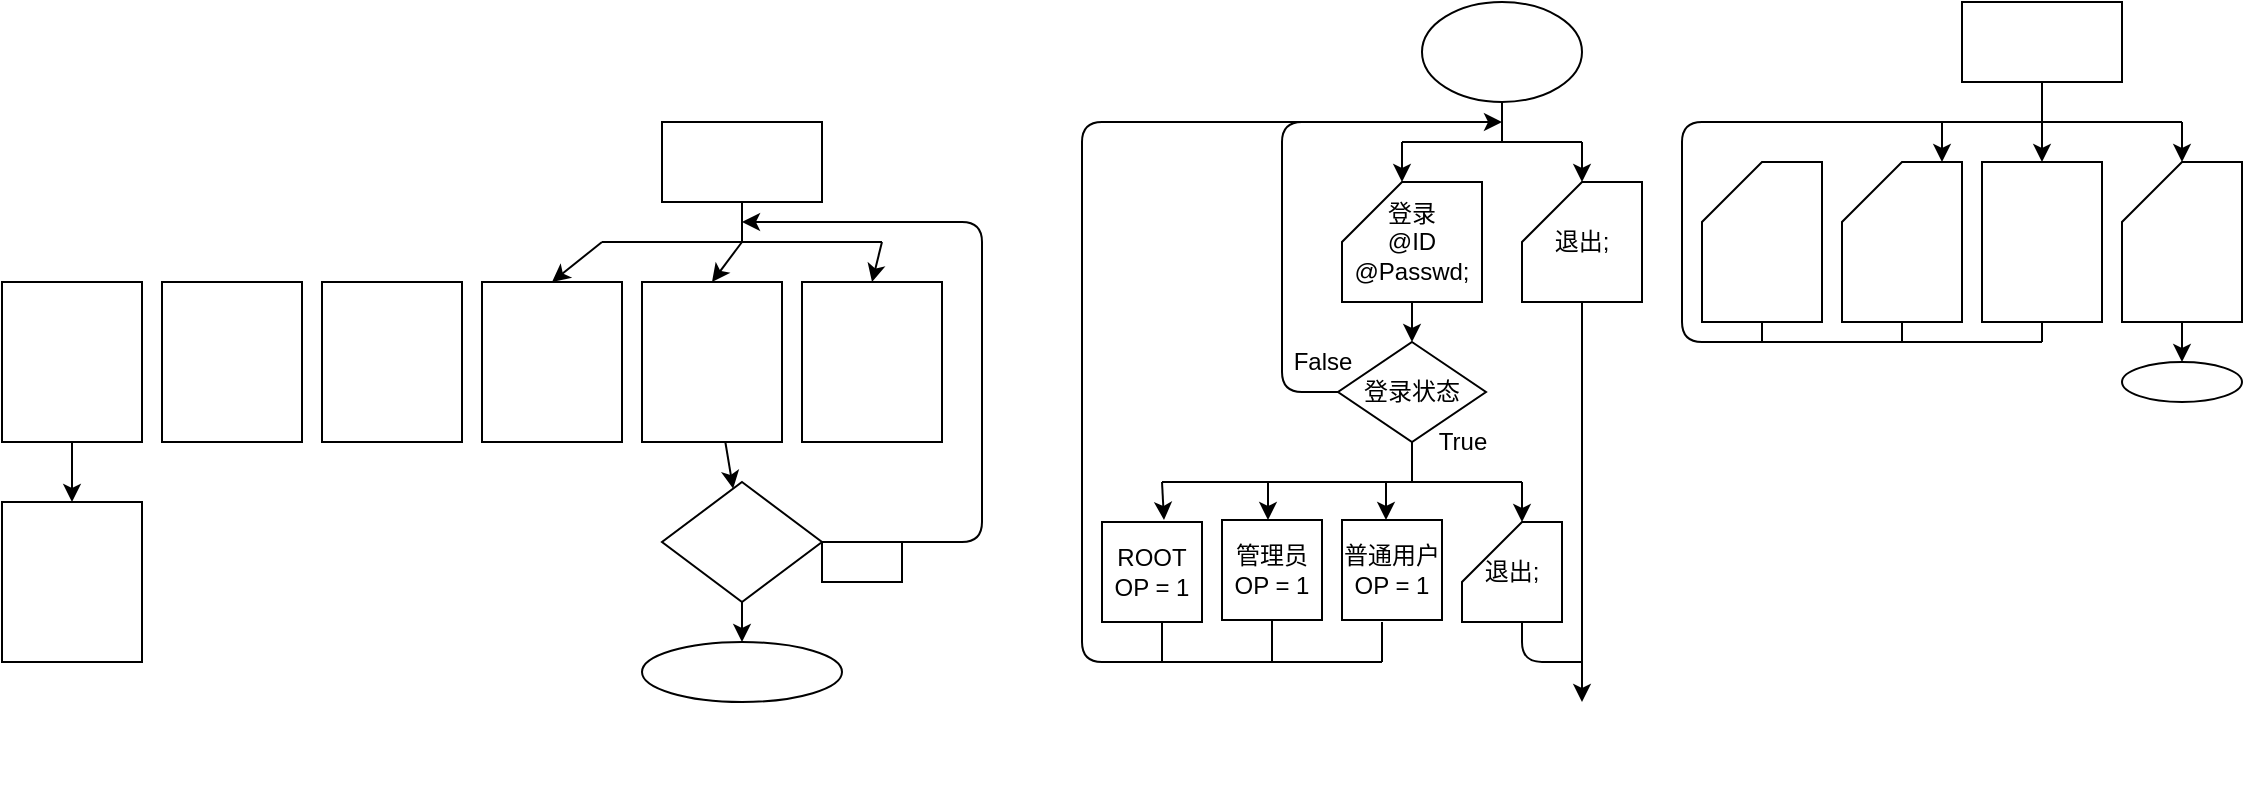 <mxfile>
    <diagram id="j706QnFWbmHLbnGnobgl" name="第 1 页">
        <mxGraphModel dx="617" dy="468" grid="1" gridSize="10" guides="0" tooltips="1" connect="1" arrows="1" fold="1" page="1" pageScale="1" pageWidth="4681" pageHeight="3300" background="none" math="0" shadow="0">
            <root>
                <mxCell id="0"/>
                <object label="Main" id="1">
                    <mxCell style="locked=1;" parent="0"/>
                </object>
                <mxCell id="315" value="开始" style="ellipse;whiteSpace=wrap;html=1;sketch=0;fillColor=none;gradientDirection=west;fontColor=#ffffff;strokeColor=default;fillStyle=auto;gradientColor=none;" parent="1" vertex="1">
                    <mxGeometry x="1920" y="950" width="80" height="50" as="geometry"/>
                </mxCell>
                <mxCell id="353" style="edgeStyle=none;html=1;exitX=0.5;exitY=1;exitDx=0;exitDy=0;exitPerimeter=0;" parent="1" source="333" target="343" edge="1">
                    <mxGeometry relative="1" as="geometry"/>
                </mxCell>
                <mxCell id="333" value="登录&lt;br&gt;@ID&lt;br&gt;@Passwd;" style="shape=card;whiteSpace=wrap;html=1;sketch=0;fillStyle=auto;fillColor=default;gradientColor=none;gradientDirection=west;" parent="1" vertex="1">
                    <mxGeometry x="1880" y="1040" width="70" height="60" as="geometry"/>
                </mxCell>
                <mxCell id="341" value="结束" style="ellipse;whiteSpace=wrap;html=1;sketch=0;fillColor=none;gradientDirection=west;fontColor=#ffffff;strokeColor=#FFFFFF;fillStyle=auto;gradientColor=none;" parent="1" vertex="1">
                    <mxGeometry x="1960" y="1300" width="80" height="50" as="geometry"/>
                </mxCell>
                <mxCell id="349" style="edgeStyle=none;html=1;exitX=0.5;exitY=1;exitDx=0;exitDy=0;exitPerimeter=0;entryX=0.5;entryY=0;entryDx=0;entryDy=0;" parent="1" source="342" target="341" edge="1">
                    <mxGeometry relative="1" as="geometry"/>
                </mxCell>
                <mxCell id="342" value="退出;" style="shape=card;whiteSpace=wrap;html=1;sketch=0;fillStyle=auto;fillColor=default;gradientColor=none;gradientDirection=west;" parent="1" vertex="1">
                    <mxGeometry x="1970" y="1040" width="60" height="60" as="geometry"/>
                </mxCell>
                <mxCell id="351" style="edgeStyle=none;html=1;exitX=0;exitY=0.5;exitDx=0;exitDy=0;" parent="1" source="343" edge="1">
                    <mxGeometry relative="1" as="geometry">
                        <mxPoint x="1960" y="1010" as="targetPoint"/>
                        <Array as="points">
                            <mxPoint x="1850" y="1145"/>
                            <mxPoint x="1850" y="1010"/>
                        </Array>
                        <mxPoint x="1870" y="1160" as="sourcePoint"/>
                    </mxGeometry>
                </mxCell>
                <mxCell id="343" value="登录状态" style="rhombus;whiteSpace=wrap;html=1;sketch=0;fillStyle=auto;fillColor=default;gradientColor=none;gradientDirection=west;" parent="1" vertex="1">
                    <mxGeometry x="1878" y="1120" width="74" height="50" as="geometry"/>
                </mxCell>
                <mxCell id="344" value="" style="endArrow=none;html=1;" parent="1" edge="1">
                    <mxGeometry width="50" height="50" relative="1" as="geometry">
                        <mxPoint x="1910" y="1020" as="sourcePoint"/>
                        <mxPoint x="2000" y="1020" as="targetPoint"/>
                    </mxGeometry>
                </mxCell>
                <mxCell id="346" value="" style="endArrow=none;html=1;entryX=0.5;entryY=1;entryDx=0;entryDy=0;" parent="1" target="315" edge="1">
                    <mxGeometry width="50" height="50" relative="1" as="geometry">
                        <mxPoint x="1960" y="1020" as="sourcePoint"/>
                        <mxPoint x="2050" y="1030" as="targetPoint"/>
                    </mxGeometry>
                </mxCell>
                <mxCell id="347" value="" style="endArrow=classic;html=1;" parent="1" edge="1">
                    <mxGeometry width="50" height="50" relative="1" as="geometry">
                        <mxPoint x="1910" y="1020" as="sourcePoint"/>
                        <mxPoint x="1910" y="1040" as="targetPoint"/>
                    </mxGeometry>
                </mxCell>
                <mxCell id="348" value="" style="endArrow=classic;html=1;entryX=0.5;entryY=0;entryDx=0;entryDy=0;entryPerimeter=0;" parent="1" target="342" edge="1">
                    <mxGeometry width="50" height="50" relative="1" as="geometry">
                        <mxPoint x="2000" y="1020" as="sourcePoint"/>
                        <mxPoint x="1850" y="1050" as="targetPoint"/>
                    </mxGeometry>
                </mxCell>
                <mxCell id="352" value="False" style="text;html=1;align=center;verticalAlign=middle;resizable=0;points=[];autosize=1;strokeColor=none;fillColor=none;" parent="1" vertex="1">
                    <mxGeometry x="1850" y="1120" width="40" height="20" as="geometry"/>
                </mxCell>
                <mxCell id="356" value="管理员&lt;br&gt;OP = 1" style="rounded=0;whiteSpace=wrap;html=1;" parent="1" vertex="1">
                    <mxGeometry x="1820" y="1209" width="50" height="50" as="geometry"/>
                </mxCell>
                <mxCell id="357" value="普通用户&lt;br&gt;OP = 1" style="rounded=0;whiteSpace=wrap;html=1;" parent="1" vertex="1">
                    <mxGeometry x="1880" y="1209" width="50" height="50" as="geometry"/>
                </mxCell>
                <mxCell id="362" value="" style="endArrow=none;html=1;" parent="1" edge="1">
                    <mxGeometry width="50" height="50" relative="1" as="geometry">
                        <mxPoint x="1790" y="1190" as="sourcePoint"/>
                        <mxPoint x="1970" y="1190" as="targetPoint"/>
                    </mxGeometry>
                </mxCell>
                <mxCell id="365" value="" style="endArrow=classic;html=1;entryX=0;entryY=0;entryDx=30;entryDy=0;entryPerimeter=0;" parent="1" edge="1">
                    <mxGeometry width="50" height="50" relative="1" as="geometry">
                        <mxPoint x="1790" y="1190" as="sourcePoint"/>
                        <mxPoint x="1791" y="1209" as="targetPoint"/>
                    </mxGeometry>
                </mxCell>
                <mxCell id="367" value="" style="endArrow=classic;html=1;entryX=0.5;entryY=0;entryDx=0;entryDy=0;" parent="1" edge="1">
                    <mxGeometry width="50" height="50" relative="1" as="geometry">
                        <mxPoint x="1843" y="1190" as="sourcePoint"/>
                        <mxPoint x="1843.0" y="1209" as="targetPoint"/>
                    </mxGeometry>
                </mxCell>
                <mxCell id="368" value="" style="endArrow=classic;html=1;entryX=0.5;entryY=0;entryDx=0;entryDy=0;" parent="1" edge="1">
                    <mxGeometry width="50" height="50" relative="1" as="geometry">
                        <mxPoint x="1902" y="1190" as="sourcePoint"/>
                        <mxPoint x="1902.0" y="1209" as="targetPoint"/>
                    </mxGeometry>
                </mxCell>
                <mxCell id="369" value="" style="endArrow=classic;html=1;entryX=0.6;entryY=0.02;entryDx=0;entryDy=0;entryPerimeter=0;" parent="1" edge="1">
                    <mxGeometry width="50" height="50" relative="1" as="geometry">
                        <mxPoint x="1970" y="1190" as="sourcePoint"/>
                        <mxPoint x="1970.0" y="1210" as="targetPoint"/>
                    </mxGeometry>
                </mxCell>
                <mxCell id="372" value="True" style="text;html=1;align=center;verticalAlign=middle;resizable=0;points=[];autosize=1;strokeColor=none;fillColor=none;" parent="1" vertex="1">
                    <mxGeometry x="1920" y="1160" width="40" height="20" as="geometry"/>
                </mxCell>
                <mxCell id="373" value="" style="endArrow=none;html=1;" parent="1" edge="1">
                    <mxGeometry width="50" height="50" relative="1" as="geometry">
                        <mxPoint x="1900" y="1280" as="sourcePoint"/>
                        <mxPoint x="1860" y="1010" as="targetPoint"/>
                        <Array as="points">
                            <mxPoint x="1750" y="1280"/>
                            <mxPoint x="1750" y="1010"/>
                        </Array>
                    </mxGeometry>
                </mxCell>
                <mxCell id="375" value="" style="endArrow=none;html=1;" parent="1" edge="1">
                    <mxGeometry width="50" height="50" relative="1" as="geometry">
                        <mxPoint x="2000" y="1280" as="sourcePoint"/>
                        <mxPoint x="1970" y="1260" as="targetPoint"/>
                        <Array as="points">
                            <mxPoint x="1970" y="1280"/>
                        </Array>
                    </mxGeometry>
                </mxCell>
                <mxCell id="376" value="" style="endArrow=none;html=1;entryX=0.5;entryY=1;entryDx=0;entryDy=0;" parent="1" target="343" edge="1">
                    <mxGeometry width="50" height="50" relative="1" as="geometry">
                        <mxPoint x="1915" y="1190" as="sourcePoint"/>
                        <mxPoint x="1660.0" y="1200" as="targetPoint"/>
                    </mxGeometry>
                </mxCell>
                <mxCell id="377" value="" style="endArrow=none;html=1;" parent="1" edge="1">
                    <mxGeometry width="50" height="50" relative="1" as="geometry">
                        <mxPoint x="1900" y="1280" as="sourcePoint"/>
                        <mxPoint x="1900" y="1260" as="targetPoint"/>
                    </mxGeometry>
                </mxCell>
                <mxCell id="378" value="" style="endArrow=none;html=1;entryX=0.5;entryY=1;entryDx=0;entryDy=0;" parent="1" target="356" edge="1">
                    <mxGeometry width="50" height="50" relative="1" as="geometry">
                        <mxPoint x="1845" y="1280" as="sourcePoint"/>
                        <mxPoint x="1680.0" y="1220" as="targetPoint"/>
                    </mxGeometry>
                </mxCell>
                <mxCell id="379" value="" style="endArrow=none;html=1;" parent="1" edge="1">
                    <mxGeometry width="50" height="50" relative="1" as="geometry">
                        <mxPoint x="1790" y="1280" as="sourcePoint"/>
                        <mxPoint x="1790" y="1260" as="targetPoint"/>
                    </mxGeometry>
                </mxCell>
                <mxCell id="381" value="退出;" style="shape=card;whiteSpace=wrap;html=1;sketch=0;fillStyle=auto;fillColor=default;gradientColor=none;gradientDirection=west;" parent="1" vertex="1">
                    <mxGeometry x="1940" y="1210" width="50" height="50" as="geometry"/>
                </mxCell>
                <mxCell id="382" value="ROOT&lt;br&gt;OP = 1" style="rounded=0;whiteSpace=wrap;html=1;" parent="1" vertex="1">
                    <mxGeometry x="1760" y="1210" width="50" height="50" as="geometry"/>
                </mxCell>
                <object label="ROOT" id="35">
                    <mxCell style="locked=1;" parent="0"/>
                </object>
                <mxCell id="272" value="结束" style="ellipse;whiteSpace=wrap;html=1;fillColor=none;strokeColor=default;fontColor=#ffffff;rounded=0;gradientDirection=west;sketch=0;fillStyle=auto;gradientColor=none;" parent="35" vertex="1">
                    <mxGeometry x="2270" y="1130" width="60" height="20" as="geometry"/>
                </mxCell>
                <mxCell id="274" value="" style="endArrow=none;html=1;strokeColor=default;fontSize=12;fillColor=none;fontColor=#ffffff;sketch=0;gradientDirection=west;fillStyle=auto;gradientColor=none;" parent="35" edge="1">
                    <mxGeometry width="50" height="50" relative="1" as="geometry">
                        <mxPoint x="2180" y="1010" as="sourcePoint"/>
                        <mxPoint x="2300" y="1010" as="targetPoint"/>
                    </mxGeometry>
                </mxCell>
                <mxCell id="275" value="" style="endArrow=classic;html=1;entryX=0.5;entryY=0;entryDx=0;entryDy=0;strokeColor=default;fontSize=12;fillColor=none;fontColor=#ffffff;sketch=0;gradientDirection=west;fillStyle=auto;gradientColor=none;" parent="35" edge="1">
                    <mxGeometry width="50" height="50" relative="1" as="geometry">
                        <mxPoint x="2180" y="1010" as="sourcePoint"/>
                        <mxPoint x="2180" y="1030" as="targetPoint"/>
                    </mxGeometry>
                </mxCell>
                <mxCell id="276" value="" style="endArrow=classic;html=1;entryX=0.5;entryY=0;entryDx=0;entryDy=0;strokeColor=default;fontSize=12;fillColor=none;fontColor=#ffffff;sketch=0;gradientDirection=west;fillStyle=auto;gradientColor=none;" parent="35" edge="1">
                    <mxGeometry width="50" height="50" relative="1" as="geometry">
                        <mxPoint x="2300" y="1010" as="sourcePoint"/>
                        <mxPoint x="2300" y="1030" as="targetPoint"/>
                    </mxGeometry>
                </mxCell>
                <mxCell id="277" value="" style="endArrow=classic;html=1;entryX=0;entryY=0;entryDx=30;entryDy=0;strokeColor=default;fontSize=12;fillColor=none;fontColor=#ffffff;sketch=0;gradientDirection=west;fillStyle=auto;gradientColor=none;entryPerimeter=0;" parent="35" edge="1">
                    <mxGeometry width="50" height="50" relative="1" as="geometry">
                        <mxPoint x="2230" y="1010" as="sourcePoint"/>
                        <mxPoint x="2230" y="1030" as="targetPoint"/>
                    </mxGeometry>
                </mxCell>
                <mxCell id="278" value="" style="endArrow=none;html=1;entryX=0.5;entryY=1;entryDx=0;entryDy=0;strokeColor=default;fontSize=12;fillColor=none;fontColor=#ffffff;sketch=0;gradientDirection=west;fillStyle=auto;gradientColor=none;" parent="35" target="280" edge="1">
                    <mxGeometry width="50" height="50" relative="1" as="geometry">
                        <mxPoint x="2230" y="1010" as="sourcePoint"/>
                        <mxPoint x="2030" y="1060" as="targetPoint"/>
                    </mxGeometry>
                </mxCell>
                <mxCell id="280" value="Root用户&lt;br&gt;OP = 0" style="rounded=0;whiteSpace=wrap;html=1;fillColor=none;fontColor=#ffffff;strokeColor=default;sketch=0;gradientDirection=west;fillStyle=auto;gradientColor=none;" parent="35" vertex="1">
                    <mxGeometry x="2190" y="950" width="80" height="40" as="geometry"/>
                </mxCell>
                <mxCell id="282" value="" style="edgeStyle=none;html=1;strokeColor=default;fontSize=12;fillColor=none;fontColor=#ffffff;sketch=0;gradientDirection=west;fillStyle=auto;gradientColor=none;exitX=0.5;exitY=1;exitDx=0;exitDy=0;exitPerimeter=0;entryX=0.5;entryY=0;entryDx=0;entryDy=0;" parent="35" source="390" target="272" edge="1">
                    <mxGeometry relative="1" as="geometry">
                        <mxPoint x="2250" y="1110" as="sourcePoint"/>
                        <mxPoint x="2230" y="1130" as="targetPoint"/>
                    </mxGeometry>
                </mxCell>
                <mxCell id="385" value="&lt;span style=&quot;color: rgb(255 , 255 , 255)&quot;&gt;创建&lt;/span&gt;&lt;br style=&quot;color: rgb(255 , 255 , 255)&quot;&gt;&lt;span style=&quot;color: rgb(255 , 255 , 255)&quot;&gt;管理员&lt;/span&gt;&lt;br style=&quot;color: rgb(255 , 255 , 255)&quot;&gt;&lt;span style=&quot;color: rgb(255 , 255 , 255)&quot;&gt;@ID&lt;/span&gt;&lt;br style=&quot;color: rgb(255 , 255 , 255)&quot;&gt;&lt;span style=&quot;color: rgb(255 , 255 , 255)&quot;&gt;@Passwd;&lt;/span&gt;" style="shape=card;whiteSpace=wrap;html=1;sketch=0;fillStyle=auto;fillColor=default;gradientColor=none;gradientDirection=west;" parent="35" vertex="1">
                    <mxGeometry x="2130" y="1030" width="60" height="80" as="geometry"/>
                </mxCell>
                <mxCell id="387" value="&lt;span style=&quot;color: rgb(255 , 255 , 255)&quot;&gt;删除&lt;/span&gt;&lt;br style=&quot;color: rgb(255 , 255 , 255)&quot;&gt;&lt;span style=&quot;color: rgb(255 , 255 , 255)&quot;&gt;管理员&lt;/span&gt;&lt;br style=&quot;color: rgb(255 , 255 , 255)&quot;&gt;&lt;span style=&quot;color: rgb(255 , 255 , 255)&quot;&gt;@ID;&lt;/span&gt;" style="shape=card;whiteSpace=wrap;html=1;sketch=0;fillStyle=auto;fillColor=default;gradientColor=none;gradientDirection=west;" parent="35" vertex="1">
                    <mxGeometry x="2060" y="1030" width="60" height="80" as="geometry"/>
                </mxCell>
                <mxCell id="390" value="&lt;font color=&quot;#ffffff&quot;&gt;退出;&lt;/font&gt;" style="shape=card;whiteSpace=wrap;html=1;sketch=0;fillStyle=auto;fillColor=default;gradientColor=none;gradientDirection=west;" parent="35" vertex="1">
                    <mxGeometry x="2270" y="1030" width="60" height="80" as="geometry"/>
                </mxCell>
                <mxCell id="391" value="OP&amp;nbsp; = 1" style="rounded=0;whiteSpace=wrap;html=1;gradientDirection=west;fillColor=none;fontColor=#ffffff;strokeColor=default;sketch=0;fillStyle=auto;gradientColor=none;" parent="35" vertex="1">
                    <mxGeometry x="2200" y="1030" width="60" height="80" as="geometry"/>
                </mxCell>
                <mxCell id="393" value="" style="endArrow=none;html=1;strokeColor=default;" parent="35" edge="1">
                    <mxGeometry width="50" height="50" relative="1" as="geometry">
                        <mxPoint x="2180" y="1010" as="sourcePoint"/>
                        <mxPoint x="2230" y="1120" as="targetPoint"/>
                        <Array as="points">
                            <mxPoint x="2050" y="1010"/>
                            <mxPoint x="2050" y="1120"/>
                        </Array>
                    </mxGeometry>
                </mxCell>
                <mxCell id="395" value="" style="endArrow=none;html=1;strokeColor=default;entryX=0.5;entryY=1;entryDx=0;entryDy=0;entryPerimeter=0;" parent="35" target="385" edge="1">
                    <mxGeometry width="50" height="50" relative="1" as="geometry">
                        <mxPoint x="2160" y="1120" as="sourcePoint"/>
                        <mxPoint x="2170" y="1040" as="targetPoint"/>
                    </mxGeometry>
                </mxCell>
                <mxCell id="396" value="" style="endArrow=none;html=1;strokeColor=default;entryX=0.5;entryY=1;entryDx=0;entryDy=0;" parent="35" target="391" edge="1">
                    <mxGeometry width="50" height="50" relative="1" as="geometry">
                        <mxPoint x="2230" y="1120" as="sourcePoint"/>
                        <mxPoint x="2180" y="1050" as="targetPoint"/>
                    </mxGeometry>
                </mxCell>
                <mxCell id="397" value="" style="endArrow=none;html=1;strokeColor=default;exitX=0.5;exitY=1;exitDx=0;exitDy=0;exitPerimeter=0;" parent="35" source="387" edge="1">
                    <mxGeometry width="50" height="50" relative="1" as="geometry">
                        <mxPoint x="2140" y="1110" as="sourcePoint"/>
                        <mxPoint x="2090" y="1120" as="targetPoint"/>
                    </mxGeometry>
                </mxCell>
                <object label="管理员" id="285">
                    <mxCell style="locked=1;" parent="0"/>
                </object>
                <mxCell id="286" value="" style="edgeStyle=none;html=1;fillColor=none;strokeColor=default;fontSize=12;fontColor=#ffffff;sketch=0;gradientDirection=west;fillStyle=auto;gradientColor=none;" parent="285" source="288" target="289" edge="1">
                    <mxGeometry relative="1" as="geometry"/>
                </mxCell>
                <mxCell id="287" style="edgeStyle=none;html=1;exitX=1;exitY=0.5;exitDx=0;exitDy=0;fillColor=none;strokeColor=default;fontSize=12;fontColor=#ffffff;sketch=0;gradientDirection=west;fillStyle=auto;gradientColor=none;" parent="285" source="288" edge="1">
                    <mxGeometry relative="1" as="geometry">
                        <mxPoint x="1580" y="1060" as="targetPoint"/>
                        <Array as="points">
                            <mxPoint x="1700" y="1220"/>
                            <mxPoint x="1700" y="1060"/>
                        </Array>
                    </mxGeometry>
                </mxCell>
                <mxCell id="288" value="确认删除" style="rhombus;whiteSpace=wrap;html=1;fillColor=none;strokeColor=default;fontColor=#ffffff;rounded=0;gradientDirection=west;sketch=0;fillStyle=auto;gradientColor=none;" parent="285" vertex="1">
                    <mxGeometry x="1540" y="1190" width="80" height="60" as="geometry"/>
                </mxCell>
                <mxCell id="289" value="结束" style="ellipse;whiteSpace=wrap;html=1;fillColor=none;strokeColor=default;fontColor=#ffffff;rounded=0;gradientDirection=west;sketch=0;fillStyle=auto;gradientColor=none;" parent="285" vertex="1">
                    <mxGeometry x="1530" y="1270" width="100" height="30" as="geometry"/>
                </mxCell>
                <mxCell id="290" value="True" style="text;html=1;align=center;verticalAlign=middle;resizable=0;points=[];autosize=1;strokeColor=default;fillColor=none;fontColor=#ffffff;sketch=0;opacity=0;direction=south;gradientDirection=west;fillStyle=auto;" parent="285" vertex="1">
                    <mxGeometry x="1540" y="1240" width="20" height="40" as="geometry"/>
                </mxCell>
                <mxCell id="291" value="" style="endArrow=none;html=1;fillColor=none;strokeColor=default;fontSize=12;fontColor=#ffffff;sketch=0;gradientDirection=west;fillStyle=auto;gradientColor=none;" parent="285" edge="1">
                    <mxGeometry width="50" height="50" relative="1" as="geometry">
                        <mxPoint x="1510" y="1070" as="sourcePoint"/>
                        <mxPoint x="1650" y="1070" as="targetPoint"/>
                    </mxGeometry>
                </mxCell>
                <mxCell id="292" value="" style="endArrow=classic;html=1;entryX=0.5;entryY=0;entryDx=0;entryDy=0;fillColor=none;strokeColor=default;fontSize=12;fontColor=#ffffff;sketch=0;gradientDirection=west;fillStyle=auto;gradientColor=none;" parent="285" target="298" edge="1">
                    <mxGeometry width="50" height="50" relative="1" as="geometry">
                        <mxPoint x="1510" y="1070" as="sourcePoint"/>
                        <mxPoint x="1360" y="1120" as="targetPoint"/>
                    </mxGeometry>
                </mxCell>
                <mxCell id="293" value="" style="endArrow=classic;html=1;entryX=0.5;entryY=0;entryDx=0;entryDy=0;fillColor=none;strokeColor=default;fontSize=12;fontColor=#ffffff;sketch=0;gradientDirection=west;fillStyle=auto;gradientColor=none;" parent="285" target="301" edge="1">
                    <mxGeometry width="50" height="50" relative="1" as="geometry">
                        <mxPoint x="1650" y="1070" as="sourcePoint"/>
                        <mxPoint x="1520" y="1100" as="targetPoint"/>
                    </mxGeometry>
                </mxCell>
                <mxCell id="294" value="" style="endArrow=classic;html=1;entryX=0.5;entryY=0;entryDx=0;entryDy=0;fillColor=none;strokeColor=default;fontSize=12;fontColor=#ffffff;sketch=0;gradientDirection=west;fillStyle=auto;gradientColor=none;" parent="285" target="300" edge="1">
                    <mxGeometry width="50" height="50" relative="1" as="geometry">
                        <mxPoint x="1580" y="1070" as="sourcePoint"/>
                        <mxPoint x="1540" y="1120" as="targetPoint"/>
                    </mxGeometry>
                </mxCell>
                <mxCell id="295" value="" style="endArrow=none;html=1;entryX=0.5;entryY=1;entryDx=0;entryDy=0;fillColor=none;strokeColor=default;fontSize=12;fontColor=#ffffff;sketch=0;gradientDirection=west;fillStyle=auto;gradientColor=none;" parent="285" target="297" edge="1">
                    <mxGeometry width="50" height="50" relative="1" as="geometry">
                        <mxPoint x="1580" y="1070" as="sourcePoint"/>
                        <mxPoint x="1360" y="1120" as="targetPoint"/>
                    </mxGeometry>
                </mxCell>
                <mxCell id="296" value="False" style="text;html=1;align=center;verticalAlign=middle;resizable=0;points=[];autosize=1;strokeColor=default;fillColor=none;fontColor=#ffffff;sketch=0;gradientDirection=west;fillStyle=auto;" parent="285" vertex="1">
                    <mxGeometry x="1620" y="1220" width="40" height="20" as="geometry"/>
                </mxCell>
                <mxCell id="297" value="管理员用户&lt;br&gt;OP = 1" style="rounded=0;whiteSpace=wrap;html=1;fillColor=none;fontColor=#ffffff;strokeColor=default;sketch=0;gradientDirection=west;fillStyle=auto;gradientColor=none;" parent="285" vertex="1">
                    <mxGeometry x="1540" y="1010" width="80" height="40" as="geometry"/>
                </mxCell>
                <mxCell id="298" value="创建&lt;br&gt;普通用户&lt;br&gt;@ID&lt;br&gt;@Passwd;" style="rounded=0;whiteSpace=wrap;html=1;gradientDirection=west;fillColor=none;fontColor=#ffffff;strokeColor=default;sketch=0;fillStyle=auto;gradientColor=none;" parent="285" vertex="1">
                    <mxGeometry x="1450" y="1090" width="70" height="80" as="geometry"/>
                </mxCell>
                <mxCell id="299" value="" style="edgeStyle=none;html=1;fillColor=none;strokeColor=default;fontSize=12;fontColor=#ffffff;sketch=0;gradientDirection=west;fillStyle=auto;gradientColor=none;" parent="285" source="300" target="288" edge="1">
                    <mxGeometry relative="1" as="geometry"/>
                </mxCell>
                <mxCell id="300" value="删除&lt;br&gt;普通用户&lt;br&gt;@ID;" style="rounded=0;whiteSpace=wrap;html=1;gradientDirection=west;fillColor=none;fontColor=#ffffff;strokeColor=default;sketch=0;fillStyle=auto;gradientColor=none;" parent="285" vertex="1">
                    <mxGeometry x="1530" y="1090" width="70" height="80" as="geometry"/>
                </mxCell>
                <mxCell id="301" value="OP&amp;nbsp; = 2" style="rounded=0;whiteSpace=wrap;html=1;gradientDirection=west;fillColor=none;fontColor=#ffffff;strokeColor=default;sketch=0;fillStyle=auto;gradientColor=none;" parent="285" vertex="1">
                    <mxGeometry x="1610" y="1090" width="70" height="80" as="geometry"/>
                </mxCell>
                <mxCell id="307" value="创建&lt;br&gt;数据库&lt;br&gt;@Name;" style="rounded=0;whiteSpace=wrap;html=1;gradientDirection=west;fillColor=none;fontColor=#ffffff;strokeColor=default;sketch=0;fillStyle=auto;gradientColor=none;" parent="285" vertex="1">
                    <mxGeometry x="1370" y="1090" width="70" height="80" as="geometry"/>
                </mxCell>
                <mxCell id="308" value="删除&lt;br&gt;数据库&lt;br&gt;@Name;" style="rounded=0;whiteSpace=wrap;html=1;gradientDirection=west;fillColor=none;fontColor=#ffffff;strokeColor=default;sketch=0;fillStyle=auto;gradientColor=none;" parent="285" vertex="1">
                    <mxGeometry x="1290" y="1090" width="70" height="80" as="geometry"/>
                </mxCell>
                <mxCell id="311" value="" style="edgeStyle=none;html=1;fontSize=12;fillColor=none;fontColor=#ffffff;sketch=0;gradientDirection=west;fillStyle=auto;gradientColor=none;" parent="285" source="309" target="310" edge="1">
                    <mxGeometry relative="1" as="geometry"/>
                </mxCell>
                <mxCell id="309" value="选择&lt;br&gt;数据库&lt;br&gt;@DBName;" style="rounded=0;whiteSpace=wrap;html=1;gradientDirection=west;fillColor=none;fontColor=#ffffff;strokeColor=default;sketch=0;fillStyle=auto;gradientColor=none;" parent="285" vertex="1">
                    <mxGeometry x="1210" y="1090" width="70" height="80" as="geometry"/>
                </mxCell>
                <mxCell id="310" value="创建" style="rounded=0;whiteSpace=wrap;html=1;gradientDirection=west;fillColor=none;fontColor=#ffffff;strokeColor=default;sketch=0;fillStyle=auto;gradientColor=none;" parent="285" vertex="1">
                    <mxGeometry x="1210" y="1200" width="70" height="80" as="geometry"/>
                </mxCell>
                <mxCell id="312" value="" style="ellipse;whiteSpace=wrap;html=1;sketch=0;fillColor=none;gradientColor=none;gradientDirection=west;opacity=0;strokeColor=default;fontColor=#ffffff;fillStyle=auto;" parent="285" vertex="1">
                    <mxGeometry x="1820" y="1170" width="120" height="80" as="geometry"/>
                </mxCell>
                <mxCell id="313" value="" style="ellipse;whiteSpace=wrap;html=1;sketch=0;fillColor=none;gradientColor=none;gradientDirection=west;opacity=0;strokeColor=default;fontColor=#ffffff;fillStyle=auto;" parent="285" vertex="1">
                    <mxGeometry x="1820" y="1170" width="120" height="80" as="geometry"/>
                </mxCell>
                <object label="普通用户" id="338">
                    <mxCell style="locked=1;" parent="0"/>
                </object>
            </root>
        </mxGraphModel>
    </diagram>
</mxfile>